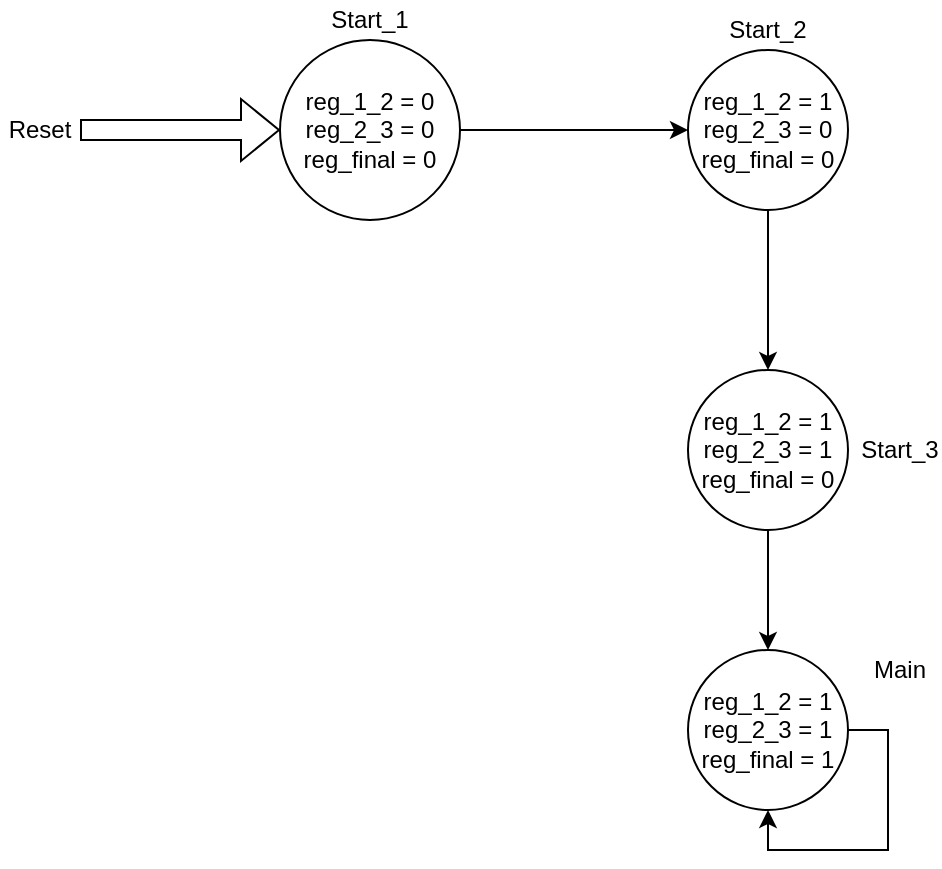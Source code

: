 <mxfile version="13.7.5" type="device"><diagram id="wvv6koDzqkXpH2LEBctW" name="Página-1"><mxGraphModel dx="1422" dy="822" grid="1" gridSize="10" guides="1" tooltips="1" connect="1" arrows="1" fold="1" page="1" pageScale="1" pageWidth="827" pageHeight="1169" math="0" shadow="0"><root><mxCell id="0"/><mxCell id="1" parent="0"/><mxCell id="-ByWPuc5hamaC9At7wrf-8" style="edgeStyle=orthogonalEdgeStyle;rounded=0;orthogonalLoop=1;jettySize=auto;html=1;entryX=0;entryY=0.5;entryDx=0;entryDy=0;" edge="1" parent="1" source="-ByWPuc5hamaC9At7wrf-1" target="-ByWPuc5hamaC9At7wrf-7"><mxGeometry relative="1" as="geometry"/></mxCell><mxCell id="-ByWPuc5hamaC9At7wrf-1" value="reg_1_2 = 0&lt;br&gt;reg_2_3 = 0&lt;br&gt;reg_final = 0" style="ellipse;whiteSpace=wrap;html=1;aspect=fixed;" vertex="1" parent="1"><mxGeometry x="170" y="105" width="90" height="90" as="geometry"/></mxCell><mxCell id="-ByWPuc5hamaC9At7wrf-6" style="edgeStyle=orthogonalEdgeStyle;shape=flexArrow;rounded=0;orthogonalLoop=1;jettySize=auto;html=1;entryX=0;entryY=0.5;entryDx=0;entryDy=0;" edge="1" parent="1" source="-ByWPuc5hamaC9At7wrf-5" target="-ByWPuc5hamaC9At7wrf-1"><mxGeometry relative="1" as="geometry"/></mxCell><mxCell id="-ByWPuc5hamaC9At7wrf-5" value="Reset" style="text;html=1;strokeColor=none;fillColor=none;align=center;verticalAlign=middle;whiteSpace=wrap;rounded=0;" vertex="1" parent="1"><mxGeometry x="30" y="140" width="40" height="20" as="geometry"/></mxCell><mxCell id="-ByWPuc5hamaC9At7wrf-12" style="edgeStyle=orthogonalEdgeStyle;rounded=0;orthogonalLoop=1;jettySize=auto;html=1;entryX=0.5;entryY=0;entryDx=0;entryDy=0;" edge="1" parent="1" source="-ByWPuc5hamaC9At7wrf-7" target="-ByWPuc5hamaC9At7wrf-11"><mxGeometry relative="1" as="geometry"/></mxCell><mxCell id="-ByWPuc5hamaC9At7wrf-7" value="reg_1_2 = 1&lt;br&gt;reg_2_3 = 0&lt;br&gt;reg_final = 0" style="ellipse;whiteSpace=wrap;html=1;aspect=fixed;" vertex="1" parent="1"><mxGeometry x="374" y="110" width="80" height="80" as="geometry"/></mxCell><mxCell id="-ByWPuc5hamaC9At7wrf-9" value="Start_1" style="text;html=1;strokeColor=none;fillColor=none;align=center;verticalAlign=middle;whiteSpace=wrap;rounded=0;" vertex="1" parent="1"><mxGeometry x="195" y="85" width="40" height="20" as="geometry"/></mxCell><mxCell id="-ByWPuc5hamaC9At7wrf-10" value="Start_2" style="text;html=1;strokeColor=none;fillColor=none;align=center;verticalAlign=middle;whiteSpace=wrap;rounded=0;" vertex="1" parent="1"><mxGeometry x="394" y="90" width="40" height="20" as="geometry"/></mxCell><mxCell id="-ByWPuc5hamaC9At7wrf-15" style="edgeStyle=orthogonalEdgeStyle;rounded=0;orthogonalLoop=1;jettySize=auto;html=1;" edge="1" parent="1" source="-ByWPuc5hamaC9At7wrf-11" target="-ByWPuc5hamaC9At7wrf-14"><mxGeometry relative="1" as="geometry"/></mxCell><mxCell id="-ByWPuc5hamaC9At7wrf-11" value="reg_1_2 = 1&lt;br&gt;reg_2_3 = 1&lt;br&gt;reg_final = 0" style="ellipse;whiteSpace=wrap;html=1;aspect=fixed;" vertex="1" parent="1"><mxGeometry x="374" y="270" width="80" height="80" as="geometry"/></mxCell><mxCell id="-ByWPuc5hamaC9At7wrf-13" value="Start_3" style="text;html=1;strokeColor=none;fillColor=none;align=center;verticalAlign=middle;whiteSpace=wrap;rounded=0;" vertex="1" parent="1"><mxGeometry x="460" y="300" width="40" height="20" as="geometry"/></mxCell><mxCell id="-ByWPuc5hamaC9At7wrf-14" value="reg_1_2 = 1&lt;br&gt;reg_2_3 = 1&lt;br&gt;reg_final = 1" style="ellipse;whiteSpace=wrap;html=1;aspect=fixed;" vertex="1" parent="1"><mxGeometry x="374" y="410" width="80" height="80" as="geometry"/></mxCell><mxCell id="-ByWPuc5hamaC9At7wrf-16" style="edgeStyle=orthogonalEdgeStyle;rounded=0;orthogonalLoop=1;jettySize=auto;html=1;entryX=0.5;entryY=1;entryDx=0;entryDy=0;exitX=1;exitY=0.5;exitDx=0;exitDy=0;" edge="1" parent="1" source="-ByWPuc5hamaC9At7wrf-14" target="-ByWPuc5hamaC9At7wrf-14"><mxGeometry relative="1" as="geometry"/></mxCell><mxCell id="-ByWPuc5hamaC9At7wrf-17" value="Main" style="text;html=1;strokeColor=none;fillColor=none;align=center;verticalAlign=middle;whiteSpace=wrap;rounded=0;" vertex="1" parent="1"><mxGeometry x="460" y="410" width="40" height="20" as="geometry"/></mxCell></root></mxGraphModel></diagram></mxfile>